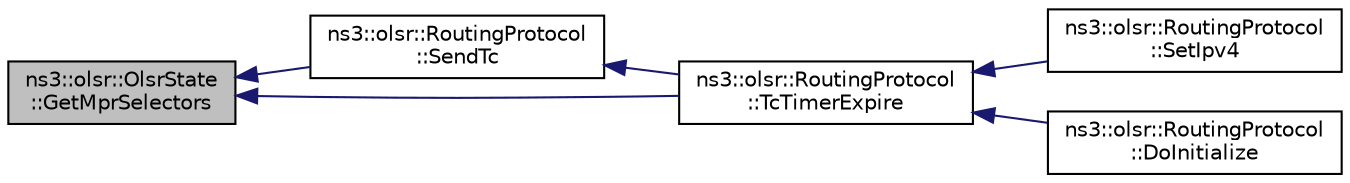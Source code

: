digraph "ns3::olsr::OlsrState::GetMprSelectors"
{
  edge [fontname="Helvetica",fontsize="10",labelfontname="Helvetica",labelfontsize="10"];
  node [fontname="Helvetica",fontsize="10",shape=record];
  rankdir="LR";
  Node1 [label="ns3::olsr::OlsrState\l::GetMprSelectors",height=0.2,width=0.4,color="black", fillcolor="grey75", style="filled", fontcolor="black"];
  Node1 -> Node2 [dir="back",color="midnightblue",fontsize="10",style="solid"];
  Node2 [label="ns3::olsr::RoutingProtocol\l::SendTc",height=0.2,width=0.4,color="black", fillcolor="white", style="filled",URL="$d6/dbb/classns3_1_1olsr_1_1RoutingProtocol.html#a78a41697a6d747bde67d5cb2cd13a4bd",tooltip="Creates a new OLSR TC message which is buffered for being sent later on. "];
  Node2 -> Node3 [dir="back",color="midnightblue",fontsize="10",style="solid"];
  Node3 [label="ns3::olsr::RoutingProtocol\l::TcTimerExpire",height=0.2,width=0.4,color="black", fillcolor="white", style="filled",URL="$d6/dbb/classns3_1_1olsr_1_1RoutingProtocol.html#ad9443857cbc18e1fe48848106c40c96f",tooltip="Sends a TC message (if there exists any MPR selector) and reschedules the TC timer. "];
  Node3 -> Node4 [dir="back",color="midnightblue",fontsize="10",style="solid"];
  Node4 [label="ns3::olsr::RoutingProtocol\l::SetIpv4",height=0.2,width=0.4,color="black", fillcolor="white", style="filled",URL="$d6/dbb/classns3_1_1olsr_1_1RoutingProtocol.html#ab0e32a7ea7f5198133eaacca3b4c12da"];
  Node3 -> Node5 [dir="back",color="midnightblue",fontsize="10",style="solid"];
  Node5 [label="ns3::olsr::RoutingProtocol\l::DoInitialize",height=0.2,width=0.4,color="black", fillcolor="white", style="filled",URL="$d6/dbb/classns3_1_1olsr_1_1RoutingProtocol.html#afe5419799e8d38ee32d82615de55ef22"];
  Node1 -> Node3 [dir="back",color="midnightblue",fontsize="10",style="solid"];
}
